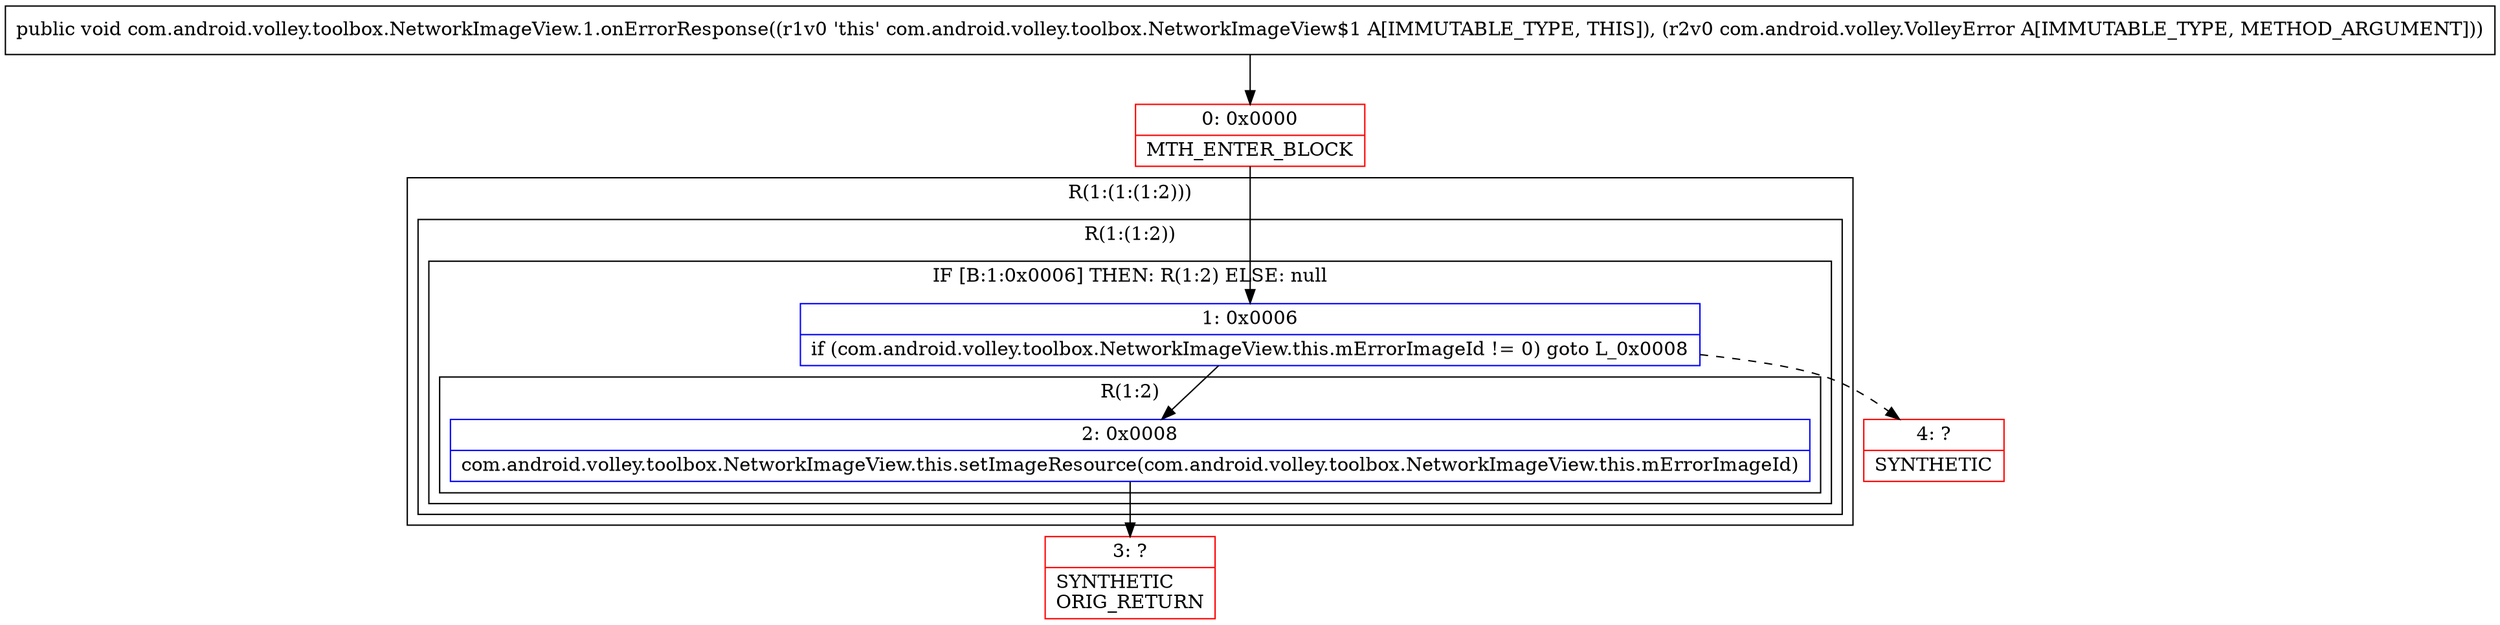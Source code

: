 digraph "CFG forcom.android.volley.toolbox.NetworkImageView.1.onErrorResponse(Lcom\/android\/volley\/VolleyError;)V" {
subgraph cluster_Region_454866810 {
label = "R(1:(1:(1:2)))";
node [shape=record,color=blue];
subgraph cluster_Region_379465828 {
label = "R(1:(1:2))";
node [shape=record,color=blue];
subgraph cluster_IfRegion_42008853 {
label = "IF [B:1:0x0006] THEN: R(1:2) ELSE: null";
node [shape=record,color=blue];
Node_1 [shape=record,label="{1\:\ 0x0006|if (com.android.volley.toolbox.NetworkImageView.this.mErrorImageId != 0) goto L_0x0008\l}"];
subgraph cluster_Region_521686834 {
label = "R(1:2)";
node [shape=record,color=blue];
Node_2 [shape=record,label="{2\:\ 0x0008|com.android.volley.toolbox.NetworkImageView.this.setImageResource(com.android.volley.toolbox.NetworkImageView.this.mErrorImageId)\l}"];
}
}
}
}
Node_0 [shape=record,color=red,label="{0\:\ 0x0000|MTH_ENTER_BLOCK\l}"];
Node_3 [shape=record,color=red,label="{3\:\ ?|SYNTHETIC\lORIG_RETURN\l}"];
Node_4 [shape=record,color=red,label="{4\:\ ?|SYNTHETIC\l}"];
MethodNode[shape=record,label="{public void com.android.volley.toolbox.NetworkImageView.1.onErrorResponse((r1v0 'this' com.android.volley.toolbox.NetworkImageView$1 A[IMMUTABLE_TYPE, THIS]), (r2v0 com.android.volley.VolleyError A[IMMUTABLE_TYPE, METHOD_ARGUMENT])) }"];
MethodNode -> Node_0;
Node_1 -> Node_2;
Node_1 -> Node_4[style=dashed];
Node_2 -> Node_3;
Node_0 -> Node_1;
}

